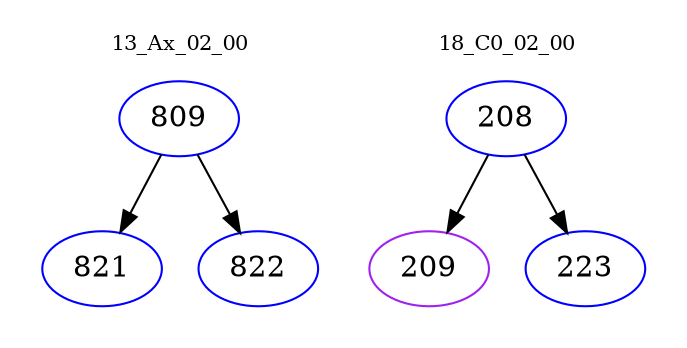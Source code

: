 digraph{
subgraph cluster_0 {
color = white
label = "13_Ax_02_00";
fontsize=10;
T0_809 [label="809", color="blue"]
T0_809 -> T0_821 [color="black"]
T0_821 [label="821", color="blue"]
T0_809 -> T0_822 [color="black"]
T0_822 [label="822", color="blue"]
}
subgraph cluster_1 {
color = white
label = "18_C0_02_00";
fontsize=10;
T1_208 [label="208", color="blue"]
T1_208 -> T1_209 [color="black"]
T1_209 [label="209", color="purple"]
T1_208 -> T1_223 [color="black"]
T1_223 [label="223", color="blue"]
}
}
